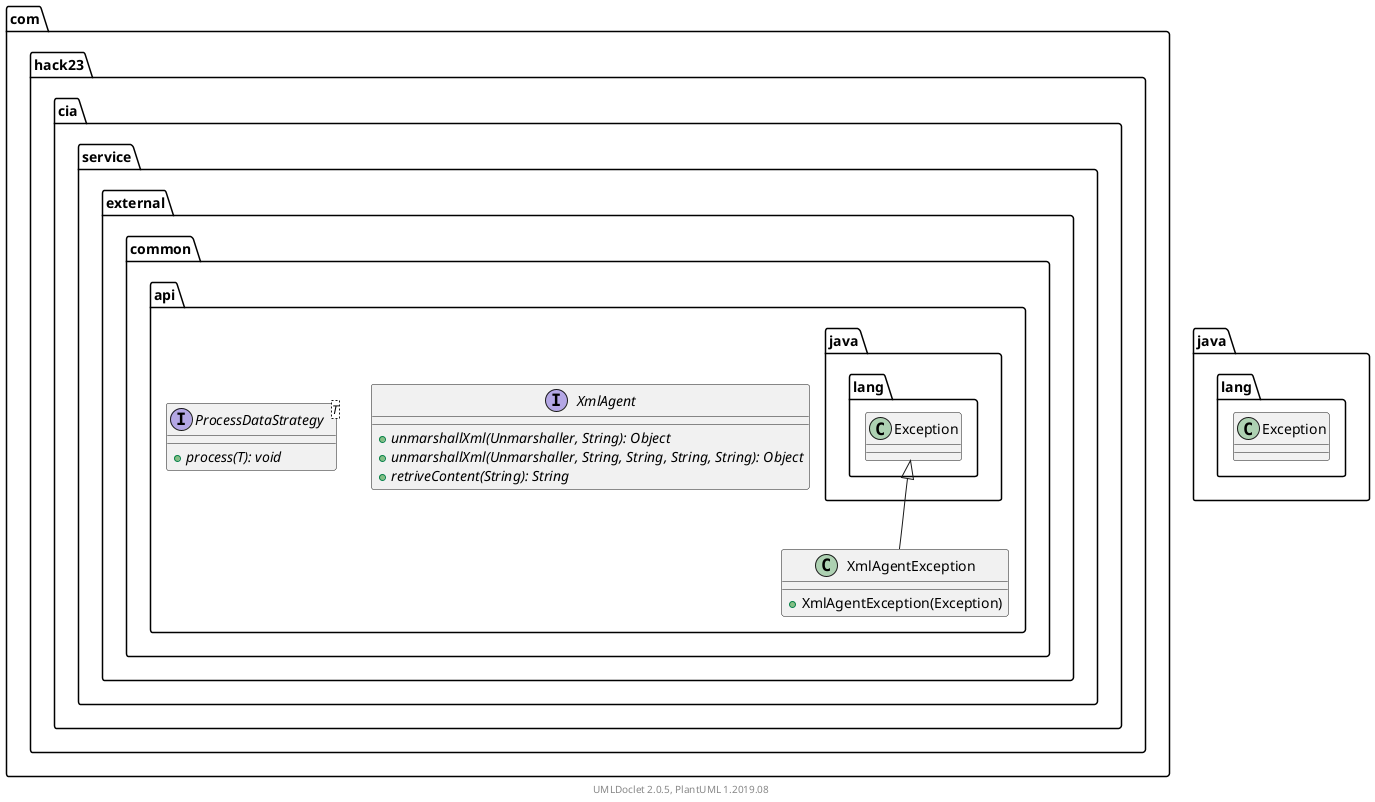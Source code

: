 @startuml
    namespace com.hack23.cia.service.external.common.api {

        interface XmlAgent [[XmlAgent.html]] {
            {abstract} +unmarshallXml(Unmarshaller, String): Object
            {abstract} +unmarshallXml(Unmarshaller, String, String, String, String): Object
            {abstract} +retriveContent(String): String
        }

        interface ProcessDataStrategy<T> [[ProcessDataStrategy.html]] {
            {abstract} +process(T): void
        }

        class XmlAgentException [[XmlAgentException.html]] {
            +XmlAgentException(Exception)
        }

        java.lang.Exception <|-- XmlAgentException
    }

    namespace java.lang {
        class Exception
    }

    center footer UMLDoclet 2.0.5, PlantUML 1.2019.08
@enduml
